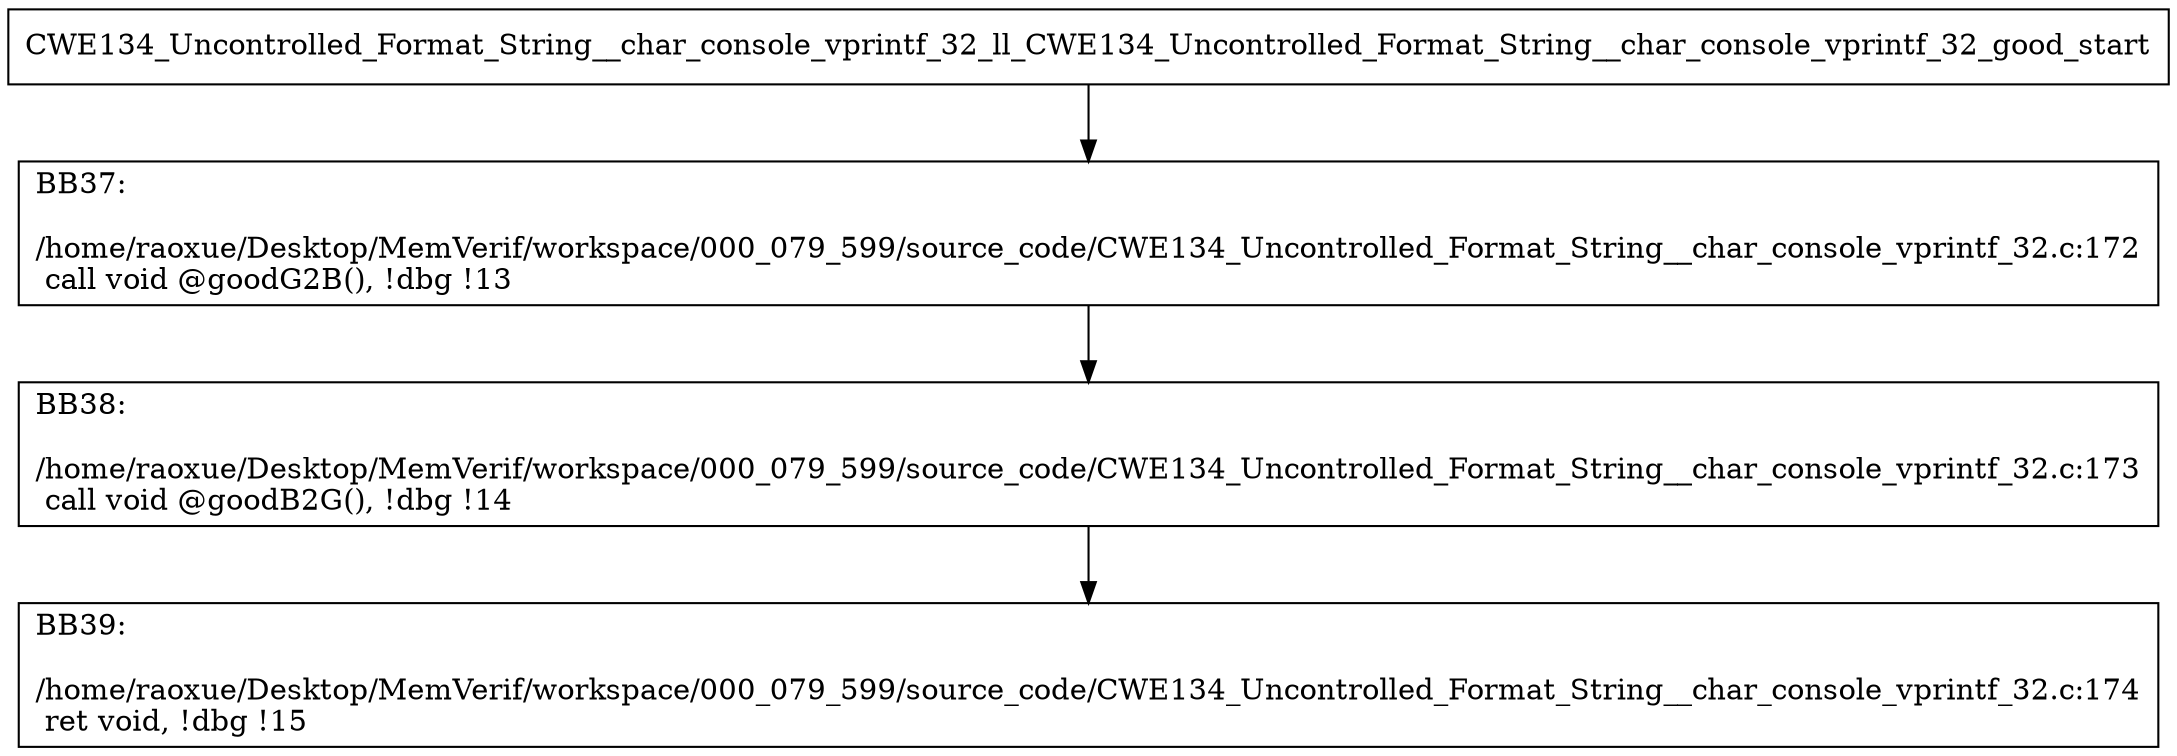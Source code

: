 digraph "CFG for'CWE134_Uncontrolled_Format_String__char_console_vprintf_32_ll_CWE134_Uncontrolled_Format_String__char_console_vprintf_32_good' function" {
	BBCWE134_Uncontrolled_Format_String__char_console_vprintf_32_ll_CWE134_Uncontrolled_Format_String__char_console_vprintf_32_good_start[shape=record,label="{CWE134_Uncontrolled_Format_String__char_console_vprintf_32_ll_CWE134_Uncontrolled_Format_String__char_console_vprintf_32_good_start}"];
	BBCWE134_Uncontrolled_Format_String__char_console_vprintf_32_ll_CWE134_Uncontrolled_Format_String__char_console_vprintf_32_good_start-> CWE134_Uncontrolled_Format_String__char_console_vprintf_32_ll_CWE134_Uncontrolled_Format_String__char_console_vprintf_32_goodBB37;
	CWE134_Uncontrolled_Format_String__char_console_vprintf_32_ll_CWE134_Uncontrolled_Format_String__char_console_vprintf_32_goodBB37 [shape=record, label="{BB37:\l\l/home/raoxue/Desktop/MemVerif/workspace/000_079_599/source_code/CWE134_Uncontrolled_Format_String__char_console_vprintf_32.c:172\l
  call void @goodG2B(), !dbg !13\l
}"];
	CWE134_Uncontrolled_Format_String__char_console_vprintf_32_ll_CWE134_Uncontrolled_Format_String__char_console_vprintf_32_goodBB37-> CWE134_Uncontrolled_Format_String__char_console_vprintf_32_ll_CWE134_Uncontrolled_Format_String__char_console_vprintf_32_goodBB38;
	CWE134_Uncontrolled_Format_String__char_console_vprintf_32_ll_CWE134_Uncontrolled_Format_String__char_console_vprintf_32_goodBB38 [shape=record, label="{BB38:\l\l/home/raoxue/Desktop/MemVerif/workspace/000_079_599/source_code/CWE134_Uncontrolled_Format_String__char_console_vprintf_32.c:173\l
  call void @goodB2G(), !dbg !14\l
}"];
	CWE134_Uncontrolled_Format_String__char_console_vprintf_32_ll_CWE134_Uncontrolled_Format_String__char_console_vprintf_32_goodBB38-> CWE134_Uncontrolled_Format_String__char_console_vprintf_32_ll_CWE134_Uncontrolled_Format_String__char_console_vprintf_32_goodBB39;
	CWE134_Uncontrolled_Format_String__char_console_vprintf_32_ll_CWE134_Uncontrolled_Format_String__char_console_vprintf_32_goodBB39 [shape=record, label="{BB39:\l\l/home/raoxue/Desktop/MemVerif/workspace/000_079_599/source_code/CWE134_Uncontrolled_Format_String__char_console_vprintf_32.c:174\l
  ret void, !dbg !15\l
}"];
}
